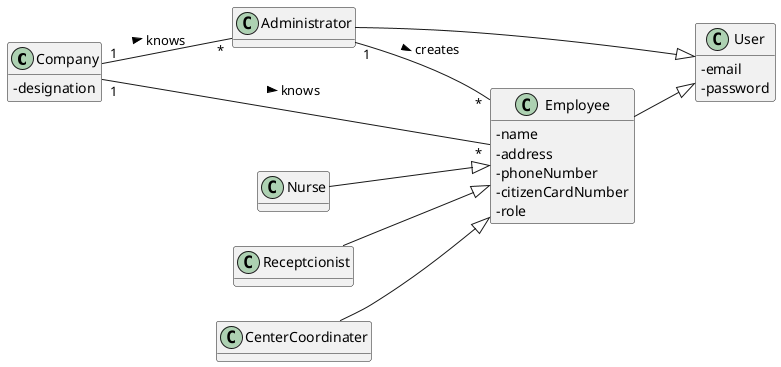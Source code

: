 @startuml
hide methods
left to right direction
skinparam classAttributeIconSize 0

class Company {
  -designation
}

class Administrator {
}

class Employee {
 -name
 -address
 -phoneNumber
 -citizenCardNumber
 -role
}


class Nurse {
}

class Receptcionist {
}

class CenterCoordinater {
}

class User {
-email
-password
}

Company "1" -- "*" Administrator : knows >
Company "1" -- "*" Employee : knows >
Administrator "1" -- "*" Employee : creates >

'---------------Generalization---------------

Nurse --|> Employee
Receptcionist --|> Employee
CenterCoordinater --|> Employee
Employee --|> User
Administrator --|> User

@enduml